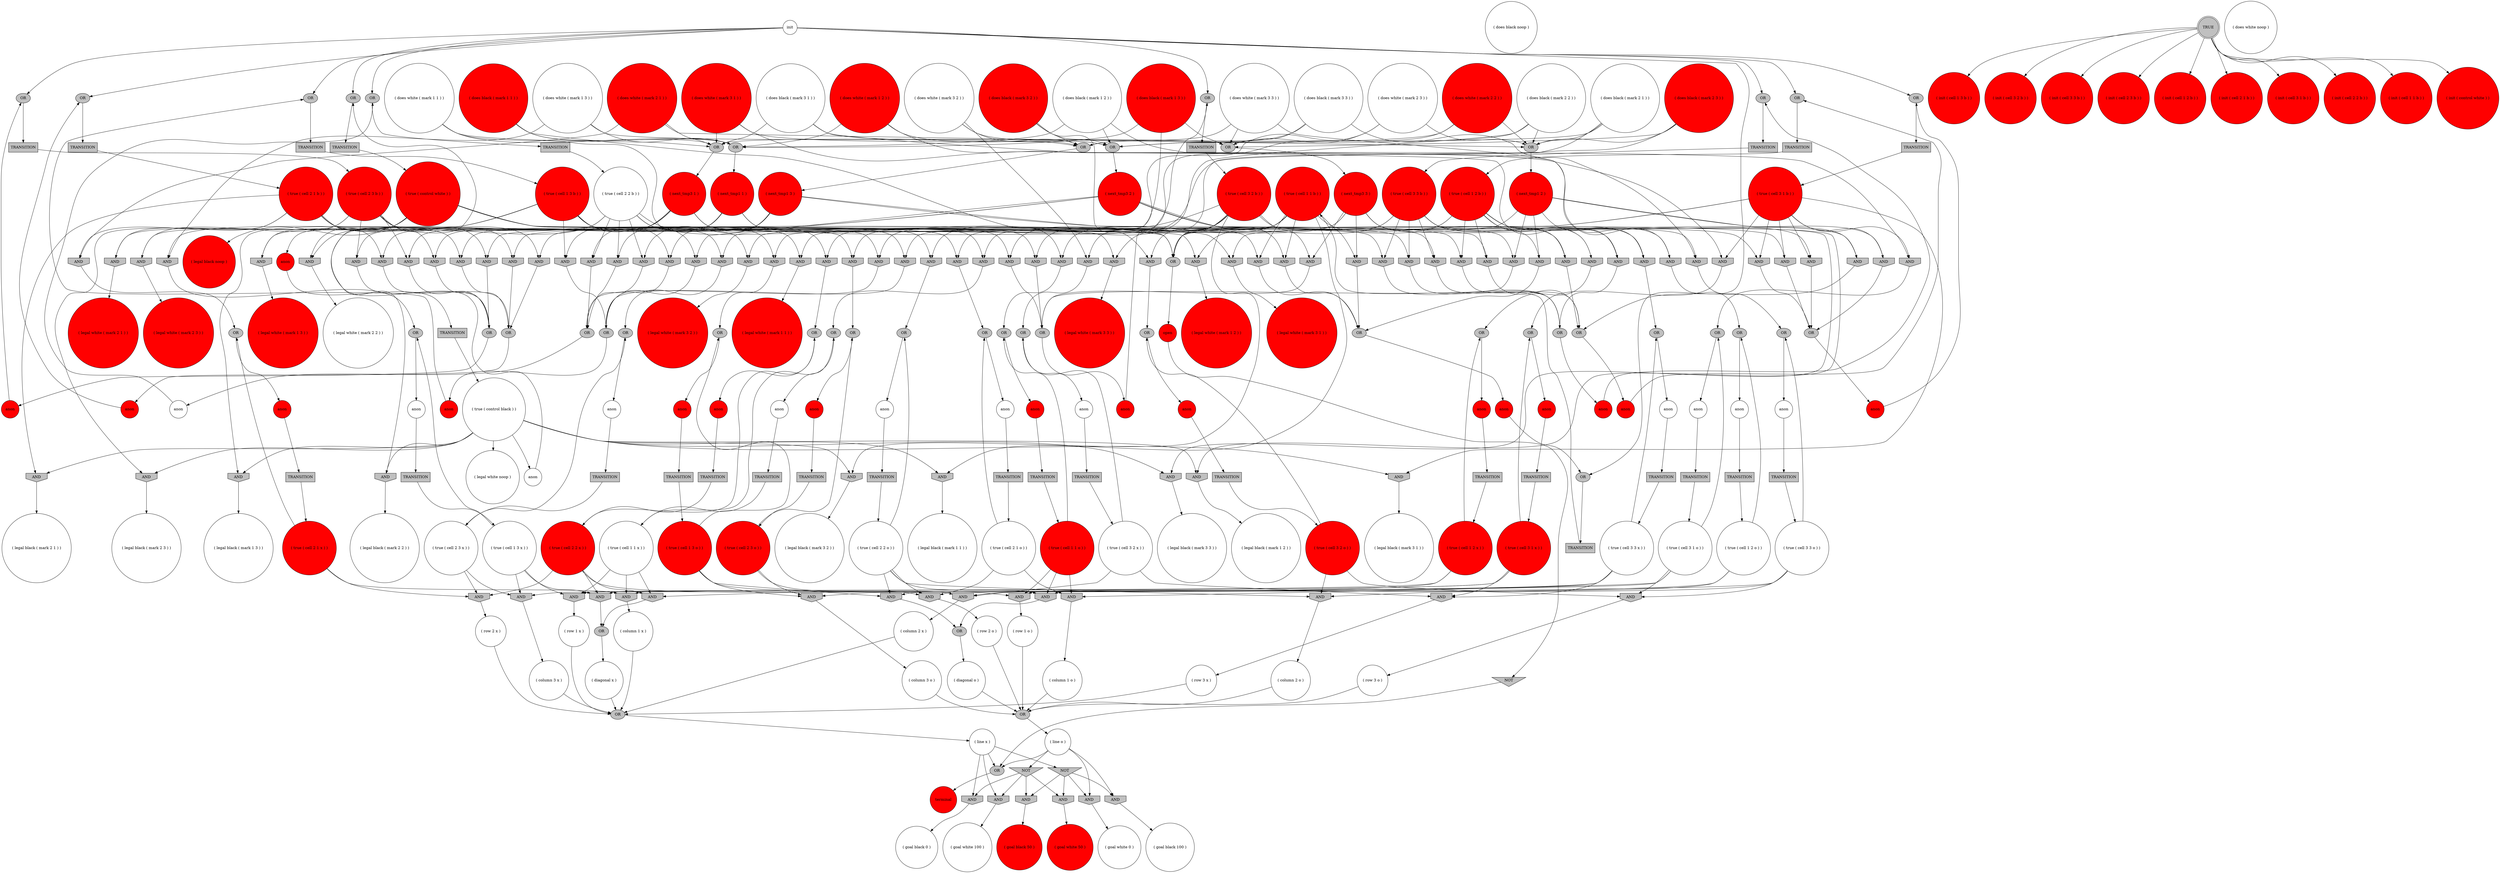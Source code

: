 digraph propNet
{
	"@3110bf99"[shape=ellipse, style= filled, fillcolor=grey, label="OR"]; "@3110bf99"->"@4292eef9"; 
	"@19ca3c6a"[shape=circle, style= filled, fillcolor=red, label="( does black ( mark 1 3 ) )"]; "@19ca3c6a"->"@6bd44467"; "@19ca3c6a"->"@38c57101"; "@19ca3c6a"->"@6db66c18"; 
	"@6189c841"[shape=box, style= filled, fillcolor=grey, label="TRANSITION"]; "@6189c841"->"@6d29cb02"; 
	"@5b16443e"[shape=box, style= filled, fillcolor=grey, label="TRANSITION"]; "@5b16443e"->"@61f283d1"; 
	"@505acb8b"[shape=ellipse, style= filled, fillcolor=grey, label="OR"]; "@505acb8b"->"@78e93be3"; 
	"@2fbb1447"[shape=box, style= filled, fillcolor=grey, label="TRANSITION"]; "@2fbb1447"->"@8801cab"; 
	"@41f6a5e9"[shape=circle, style= filled, fillcolor=red, label="anon"]; "@41f6a5e9"->"@2bffef5a"; 
	"@5a959fa9"[shape=circle, style= filled, fillcolor=white, label="( legal black ( mark 1 3 ) )"]; 
	"@13159de7"[shape=invhouse, style= filled, fillcolor=grey, label="AND"]; "@13159de7"->"@fe87641"; 
	"@64e6c17"[shape=box, style= filled, fillcolor=grey, label="TRANSITION"]; "@64e6c17"->"@45aba779"; 
	"@5a87c958"[shape=invhouse, style= filled, fillcolor=grey, label="AND"]; "@5a87c958"->"@d689844"; 
	"@4ae2f910"[shape=invhouse, style= filled, fillcolor=grey, label="AND"]; "@4ae2f910"->"@5af3a14"; 
	"@7cbda672"[shape=circle, style= filled, fillcolor=white, label="( does black noop )"]; 
	"@46e6e5f1"[shape=circle, style= filled, fillcolor=red, label="anon"]; "@46e6e5f1"->"@6b0d29c2"; 
	"@222f808"[shape=box, style= filled, fillcolor=grey, label="TRANSITION"]; "@222f808"->"@5e0ed38d"; 
	"@67588300"[shape=invhouse, style= filled, fillcolor=grey, label="AND"]; "@67588300"->"@18977673"; 
	"@5eef4879"[shape=ellipse, style= filled, fillcolor=grey, label="OR"]; "@5eef4879"->"@2f7f30a0"; 
	"@513fc475"[shape=circle, style= filled, fillcolor=red, label="( init ( cell 1 3 b ) )"]; 
	"@302b3e2e"[shape=invhouse, style= filled, fillcolor=grey, label="AND"]; "@302b3e2e"->"@5c924417"; 
	"@1bbbefea"[shape=box, style= filled, fillcolor=grey, label="TRANSITION"]; "@1bbbefea"->"@54b0bf64"; 
	"@78dee892"[shape=box, style= filled, fillcolor=grey, label="TRANSITION"]; "@78dee892"->"@1f62fe39"; 
	"@501eb4af"[shape=circle, style= filled, fillcolor=white, label="anon"]; "@501eb4af"->"@3b577220"; 
	"@19ac1e25"[shape=invhouse, style= filled, fillcolor=grey, label="AND"]; "@19ac1e25"->"@2ecaa79e"; 
	"@10bb3372"[shape=circle, style= filled, fillcolor=white, label="( column 1 o )"]; "@10bb3372"->"@15cfd851"; 
	"@48d755a0"[shape=invhouse, style= filled, fillcolor=grey, label="AND"]; "@48d755a0"->"@76e02677"; 
	"@46a32efb"[shape=invhouse, style= filled, fillcolor=grey, label="AND"]; "@46a32efb"->"@78bcf8b5"; 
	"@163bb430"[shape=circle, style= filled, fillcolor=red, label="anon"]; "@163bb430"->"@1d9ee9af"; 
	"@416ed704"[shape=circle, style= filled, fillcolor=white, label="( legal black ( mark 1 1 ) )"]; 
	"@1e837bf5"[shape=invhouse, style= filled, fillcolor=grey, label="AND"]; "@1e837bf5"->"@6721a061"; 
	"@55950722"[shape=invhouse, style= filled, fillcolor=grey, label="AND"]; "@55950722"->"@280685d4"; 
	"@a087c6e"[shape=circle, style= filled, fillcolor=white, label="( diagonal o )"]; "@a087c6e"->"@15cfd851"; 
	"@6195772e"[shape=circle, style= filled, fillcolor=white, label="( legal black ( mark 2 2 ) )"]; 
	"@183c3473"[shape=circle, style= filled, fillcolor=red, label="anon"]; "@183c3473"->"@4f83f9df"; 
	"@11f6c67d"[shape=circle, style= filled, fillcolor=white, label="( goal black 0 )"]; 
	"@5f33bcc2"[shape=circle, style= filled, fillcolor=white, label="( does black ( mark 2 1 ) )"]; "@5f33bcc2"->"@67588300"; "@5f33bcc2"->"@1c48b34d"; "@5f33bcc2"->"@84fc04d"; 
	"@18a062f6"[shape=circle, style= filled, fillcolor=white, label="( column 3 x )"]; "@18a062f6"->"@6417ad4"; 
	"@724df132"[shape=box, style= filled, fillcolor=grey, label="TRANSITION"]; "@724df132"->"@7e207abc"; 
	"@42d7ecc1"[shape=invhouse, style= filled, fillcolor=grey, label="AND"]; "@42d7ecc1"->"@a1d2332"; 
	"@4292eef9"[shape=circle, style= filled, fillcolor=red, label="anon"]; "@4292eef9"->"@5b16443e"; 
	"@55a5cd40"[shape=ellipse, style= filled, fillcolor=grey, label="OR"]; "@55a5cd40"->"@784650ad"; 
	"@8801cab"[shape=circle, style= filled, fillcolor=white, label="( true ( cell 3 3 o ) )"]; "@8801cab"->"@39d36faa"; "@8801cab"->"@3c873f94"; "@8801cab"->"@7e8027cd"; "@8801cab"->"@1b225d5d"; 
	"@4a86dd77"[shape=invhouse, style= filled, fillcolor=grey, label="AND"]; "@4a86dd77"->"@4e2d4656"; 
	"@19fa3f20"[shape=invhouse, style= filled, fillcolor=grey, label="AND"]; "@19fa3f20"->"@7afd3d0d"; 
	"@5c35d5da"[shape=circle, style= filled, fillcolor=red, label="( true ( cell 2 1 x ) )"]; "@5c35d5da"->"@505acb8b"; "@5c35d5da"->"@2c651db0"; "@5c35d5da"->"@4a86dd77"; 
	"@702fdd9e"[shape=invhouse, style= filled, fillcolor=grey, label="AND"]; "@702fdd9e"->"@546cd6f8"; 
	"@30762031"[shape=invhouse, style= filled, fillcolor=grey, label="AND"]; "@30762031"->"@fe87641"; 
	"@6cb433ce"[shape=circle, style= filled, fillcolor=red, label="( legal white ( mark 3 3 ) )"]; 
	"@277b1121"[shape=invtriangle, style= filled, fillcolor=grey, label="NOT"]; "@277b1121"->"@633fa514"; 
	"@36110a42"[shape=circle, style= filled, fillcolor=white, label="( legal white ( mark 2 2 ) )"]; 
	"@5d5775df"[shape=circle, style= filled, fillcolor=red, label="anon"]; "@5d5775df"->"@724df132"; 
	"@6742f991"[shape=invhouse, style= filled, fillcolor=grey, label="AND"]; "@6742f991"->"@502e12e5"; 
	"@d689844"[shape=ellipse, style= filled, fillcolor=grey, label="OR"]; "@d689844"->"@4de49f3c"; 
	"@1b0c366b"[shape=circle, style= filled, fillcolor=white, label="( does white ( mark 3 3 ) )"]; "@1b0c366b"->"@27e0b4d8"; "@1b0c366b"->"@6bd44467"; "@1b0c366b"->"@7b79f9d"; 
	"@1cfe4382"[shape=circle, style= filled, fillcolor=red, label="( init ( cell 3 2 b ) )"]; 
	"@7fe184a1"[shape=circle, style= filled, fillcolor=white, label="anon"]; "@7fe184a1"->"@18142dc4"; 
	"@45553d72"[shape=invhouse, style= filled, fillcolor=grey, label="AND"]; "@45553d72"->"@231d8cb8"; 
	"@1080b7fd"[shape=circle, style= filled, fillcolor=white, label="init"]; "@1080b7fd"->"@4b37537"; "@1080b7fd"->"@6b0d29c2"; "@1080b7fd"->"@72af4b81"; "@1080b7fd"->"@591b1427"; "@1080b7fd"->"@59615389"; "@1080b7fd"->"@52863cf9"; "@1080b7fd"->"@d3eb77e"; "@1080b7fd"->"@2d30b676"; "@1080b7fd"->"@c83a25"; "@1080b7fd"->"@21d4704a"; 
	"@50ec4d43"[shape=invtriangle, style= filled, fillcolor=grey, label="NOT"]; "@50ec4d43"->"@442a188b"; "@50ec4d43"->"@7440dada"; "@50ec4d43"->"@49c49336"; "@50ec4d43"->"@7259f1b0"; 
	"@65e1e6bc"[shape=circle, style= filled, fillcolor=white, label="( legal black ( mark 2 3 ) )"]; 
	"@f3d6fa4"[shape=invhouse, style= filled, fillcolor=grey, label="AND"]; "@f3d6fa4"->"@5c924417"; 
	"@6926efcb"[shape=circle, style= filled, fillcolor=white, label="( does white ( mark 1 1 ) )"]; "@6926efcb"->"@6db66c18"; "@6926efcb"->"@84fc04d"; "@6926efcb"->"@19fa3f20"; 
	"@47ee14d4"[shape=invhouse, style= filled, fillcolor=grey, label="AND"]; "@47ee14d4"->"@6721a061"; 
	"@521b95a"[shape=invhouse, style= filled, fillcolor=grey, label="AND"]; "@521b95a"->"@7c91b50f"; 
	"@422fe512"[shape=invhouse, style= filled, fillcolor=grey, label="AND"]; "@422fe512"->"@7ca63acc"; 
	"@2f7f30a0"[shape=circle, style= filled, fillcolor=red, label="anon"]; "@2f7f30a0"->"@78dee892"; 
	"@5af3a14"[shape=circle, style= filled, fillcolor=white, label="( legal black ( mark 3 3 ) )"]; 
	"@23f5736c"[shape=invhouse, style= filled, fillcolor=grey, label="AND"]; "@23f5736c"->"@110fbbf2"; 
	"@66a01572"[shape=invhouse, style= filled, fillcolor=grey, label="AND"]; "@66a01572"->"@6721a061"; 
	"@ceaf7f0"[shape=ellipse, style= filled, fillcolor=grey, label="OR"]; "@ceaf7f0"->"@163bb430"; 
	"@4ebca121"[shape=ellipse, style= filled, fillcolor=grey, label="OR"]; "@4ebca121"->"@41f6a5e9"; 
	"@502e12e5"[shape=ellipse, style= filled, fillcolor=grey, label="OR"]; "@502e12e5"->"@daa183"; 
	"@61f283d1"[shape=circle, style= filled, fillcolor=red, label="( true ( cell 3 2 o ) )"]; "@61f283d1"->"@3110bf99"; "@61f283d1"->"@639f8c4a"; "@61f283d1"->"@1b225d5d"; 
	"@34e6f781"[shape=circle, style= filled, fillcolor=white, label="( line x )"]; "@34e6f781"->"@1f9907ee"; "@34e6f781"->"@633fa514"; "@34e6f781"->"@50ec4d43"; "@34e6f781"->"@6915fc29"; 
	"@7fb85da4"[shape=invhouse, style= filled, fillcolor=grey, label="AND"]; "@7fb85da4"->"@2ecaa79e"; 
	"@33f85208"[shape=circle, style= filled, fillcolor=red, label="( true ( cell 3 3 b ) )"]; "@33f85208"->"@48e10ee0"; "@33f85208"->"@5bef45fa"; "@33f85208"->"@27e0b4d8"; "@33f85208"->"@c923822"; "@33f85208"->"@6d6dac7b"; "@33f85208"->"@13a7c48c"; "@33f85208"->"@30762031"; "@33f85208"->"@13159de7"; "@33f85208"->"@4ae2f910"; 
	"@3c873f94"[shape=ellipse, style= filled, fillcolor=grey, label="OR"]; "@3c873f94"->"@535f2c97"; 
	"@780e4aa6"[shape=circle, style= filled, fillcolor=red, label="anon"]; "@780e4aa6"->"@591b1427"; 
	"@4d36bf62"[shape=circle, style= filled, fillcolor=white, label="( does black ( mark 1 2 ) )"]; "@4d36bf62"->"@469cbc0d"; "@4d36bf62"->"@45553d72"; "@4d36bf62"->"@6db66c18"; 
	"@6d29cb02"[shape=circle, style= filled, fillcolor=white, label="( true ( cell 1 1 x ) )"]; "@6d29cb02"->"@4a86dd77"; "@6d29cb02"->"@7afd3d0d"; "@6d29cb02"->"@461f909d"; "@6d29cb02"->"@6c847916"; 
	"@40471d1f"[shape=circle, style= filled, fillcolor=white, label="( does black ( mark 3 3 ) )"]; "@40471d1f"->"@5bef45fa"; "@40471d1f"->"@6bd44467"; "@40471d1f"->"@7b79f9d"; 
	"@3cd6fd7f"[shape=circle, style= filled, fillcolor=red, label="( next_tmp3 3 )"]; "@3cd6fd7f"->"@1f10be5d"; "@3cd6fd7f"->"@7c5bc9e5"; "@3cd6fd7f"->"@6fc2a644"; "@3cd6fd7f"->"@595fb8e"; "@3cd6fd7f"->"@634fbcac"; "@3cd6fd7f"->"@79708fc8"; 
	"@672825c9"[shape=circle, style= filled, fillcolor=white, label="( does white ( mark 1 3 ) )"]; "@672825c9"->"@5b09f852"; "@672825c9"->"@6bd44467"; "@672825c9"->"@6db66c18"; 
	"@52863cf9"[shape=ellipse, style= filled, fillcolor=grey, label="OR"]; "@52863cf9"->"@433b8611"; 
	"@6901960a"[shape=circle, style= filled, fillcolor=white, label="anon"]; "@6901960a"->"@41282ad4"; 
	"@68f392bc"[shape=circle, style= filled, fillcolor=red, label="( next_tmp1 2 )"]; "@68f392bc"->"@f3d6fa4"; "@68f392bc"->"@12fb2dad"; "@68f392bc"->"@6d6dac7b"; "@68f392bc"->"@23f5736c"; "@68f392bc"->"@1e837bf5"; "@68f392bc"->"@5a87c958"; 
	"@18142dc4"[shape=box, style= filled, fillcolor=grey, label="TRANSITION"]; "@18142dc4"->"@4097e5d4"; 
	"@3077c82"[shape=invhouse, style= filled, fillcolor=grey, label="AND"]; "@3077c82"->"@467f906b"; 
	"@520b18a8"[shape=circle, style= filled, fillcolor=white, label="( true ( cell 3 1 o ) )"]; "@520b18a8"->"@17b45674"; "@520b18a8"->"@6ce21f5d"; "@520b18a8"->"@1b225d5d"; "@520b18a8"->"@724715dd"; 
	"@28500060"[shape=circle, style= filled, fillcolor=red, label="( next_tmp1 3 )"]; "@28500060"->"@461677cd"; "@28500060"->"@47ee14d4"; "@28500060"->"@bd5c429"; "@28500060"->"@2ea089d4"; "@28500060"->"@2ab08afc"; "@28500060"->"@3a77ef2e"; 
	"@7c91b50f"[shape=ellipse, style= filled, fillcolor=grey, label="OR"]; "@7c91b50f"->"@42062bad"; 
	"@18977673"[shape=ellipse, style= filled, fillcolor=grey, label="OR"]; "@18977673"->"@7fe184a1"; 
	"@79708fc8"[shape=invhouse, style= filled, fillcolor=grey, label="AND"]; "@79708fc8"->"@110fbbf2"; 
	"@6e9c92a3"[shape=invhouse, style= filled, fillcolor=grey, label="AND"]; "@6e9c92a3"->"@1146eae3"; 
	"@15cfd851"[shape=ellipse, style= filled, fillcolor=grey, label="OR"]; "@15cfd851"->"@82b907"; 
	"@233059cc"[shape=box, style= filled, fillcolor=grey, label="TRANSITION"]; "@233059cc"->"@4238365d"; 
	"@37872284"[shape=circle, style= filled, fillcolor=red, label="( legal white ( mark 1 1 ) )"]; 
	"@5bef45fa"[shape=invhouse, style= filled, fillcolor=grey, label="AND"]; "@5bef45fa"->"@3c873f94"; 
	"@bd5c429"[shape=invhouse, style= filled, fillcolor=grey, label="AND"]; "@bd5c429"->"@5c924417"; 
	"@65b2b2f0"[shape=invhouse, style= filled, fillcolor=grey, label="AND"]; "@65b2b2f0"->"@30868754"; 
	"@2f97b981"[shape=circle, style= filled, fillcolor=red, label="open"]; "@2f97b981"->"@277b1121"; 
	"@40868ba"[shape=circle, style= filled, fillcolor=red, label="( init ( cell 3 3 b ) )"]; 
	"@19e6018b"[shape=invhouse, style= filled, fillcolor=grey, label="AND"]; "@19e6018b"->"@3110bf99"; 
	"@1ad91a94"[shape=circle, style= filled, fillcolor=red, label="( true ( cell 3 1 b ) )"]; "@1ad91a94"->"@6e9c92a3"; "@1ad91a94"->"@42d7ecc1"; "@1ad91a94"->"@48e10ee0"; "@1ad91a94"->"@14b3fd5d"; "@1ad91a94"->"@12fb2dad"; "@1ad91a94"->"@7b1ae274"; "@1ad91a94"->"@4aef5dca"; "@1ad91a94"->"@634fbcac"; "@1ad91a94"->"@2a1a3ee9"; 
	"@78e93be3"[shape=circle, style= filled, fillcolor=red, label="anon"]; "@78e93be3"->"@45c9d650"; 
	"@e8f3c43"[shape=invhouse, style= filled, fillcolor=grey, label="AND"]; "@e8f3c43"->"@185af219"; 
	"@416ba050"[shape=invhouse, style= filled, fillcolor=grey, label="AND"]; "@416ba050"->"@505acb8b"; 
	"@563ee26"[shape=circle, style= filled, fillcolor=red, label="( does black ( mark 3 2 ) )"]; "@563ee26"->"@469cbc0d"; "@563ee26"->"@19e6018b"; "@563ee26"->"@7b79f9d"; 
	"@24aebe95"[shape=circle, style= filled, fillcolor=red, label="( does white ( mark 3 1 ) )"]; "@24aebe95"->"@7b1ae274"; "@24aebe95"->"@84fc04d"; "@24aebe95"->"@7b79f9d"; 
	"@7fb3815e"[shape=circle, style= filled, fillcolor=white, label="( true ( cell 1 2 o ) )"]; "@7fb3815e"->"@639f8c4a"; "@7fb3815e"->"@231d8cb8"; "@7fb3815e"->"@6c03f4f7"; 
	"@12da712a"[shape=box, style= filled, fillcolor=grey, label="TRANSITION"]; "@12da712a"->"@fb5449d"; 
	"@4238365d"[shape=circle, style= filled, fillcolor=red, label="( true ( cell 1 2 b ) )"]; "@4238365d"->"@f3d6fa4"; "@4238365d"->"@48e10ee0"; "@4238365d"->"@595fb8e"; "@4238365d"->"@6195c653"; "@4238365d"->"@bd5c429"; "@4238365d"->"@302b3e2e"; "@4238365d"->"@45553d72"; "@4238365d"->"@52cc6a6e"; "@4238365d"->"@7a6229e9"; 
	"@65931596"[shape=circle, style= filled, fillcolor=white, label="( does white ( mark 2 3 ) )"]; "@65931596"->"@e8f3c43"; "@65931596"->"@6bd44467"; "@65931596"->"@1c48b34d"; 
	"@66abad8f"[shape=circle, style= filled, fillcolor=red, label="anon"]; "@66abad8f"->"@d3eb77e"; 
	"@38c57101"[shape=invhouse, style= filled, fillcolor=grey, label="AND"]; "@38c57101"->"@ceaf7f0"; 
	"@d3eb77e"[shape=ellipse, style= filled, fillcolor=grey, label="OR"]; "@d3eb77e"->"@54c8ab35"; 
	"@461541fb"[shape=box, style= filled, fillcolor=grey, label="TRANSITION"]; "@461541fb"->"@288a037e"; 
	"@1ffc159e"[shape=circle, style= filled, fillcolor=red, label="anon"]; "@1ffc159e"->"@4b37537"; 
	"@6e6a937"[shape=circle, style= filled, fillcolor=white, label="( row 1 x )"]; "@6e6a937"->"@6417ad4"; 
	"@1f10be5d"[shape=invhouse, style= filled, fillcolor=grey, label="AND"]; "@1f10be5d"->"@1dbf4413"; 
	"@317fd5ad"[shape=circle, style= filled, fillcolor=red, label="( init ( cell 2 3 b ) )"]; 
	"@288a037e"[shape=circle, style= filled, fillcolor=white, label="( true ( cell 2 3 x ) )"]; "@288a037e"->"@2c651db0"; "@288a037e"->"@77a3e2f7"; "@288a037e"->"@185af219"; 
	"@4cf1d2a4"[shape=ellipse, style= filled, fillcolor=grey, label="OR"]; "@4cf1d2a4"->"@183c3473"; 
	"@6de29ecd"[shape=circle, style= filled, fillcolor=white, label="( goal white 0 )"]; 
	"@17b45674"[shape=invhouse, style= filled, fillcolor=grey, label="AND"]; "@17b45674"->"@10bb3372"; 
	"@64c6e553"[shape=circle, style= filled, fillcolor=red, label="( does white ( mark 2 1 ) )"]; "@64c6e553"->"@416ba050"; "@64c6e553"->"@1c48b34d"; "@64c6e553"->"@84fc04d"; 
	"@7b35f90"[shape=circle, style= filled, fillcolor=white, label="anon"]; "@7b35f90"->"@6189c841"; 
	"@63664f8b"[shape=invhouse, style= filled, fillcolor=grey, label="AND"]; "@63664f8b"->"@37872284"; 
	"@4d62a96e"[shape=circle, style= filled, fillcolor=white, label="( column 2 x )"]; "@4d62a96e"->"@6417ad4"; 
	"@5bfe1db2"[shape=circle, style= filled, fillcolor=red, label="( next_tmp3 2 )"]; "@5bfe1db2"->"@3f08e8b"; "@5bfe1db2"->"@7fb85da4"; "@5bfe1db2"->"@14b3fd5d"; "@5bfe1db2"->"@1b754fb1"; "@5bfe1db2"->"@13a7c48c"; "@5bfe1db2"->"@66a01572"; 
	"@2bda037e"[shape=circle, style= filled, fillcolor=red, label="( next_tmp3 1 )"]; "@2bda037e"->"@19ac1e25"; "@2bda037e"->"@343b79ee"; "@2bda037e"->"@302b3e2e"; "@2bda037e"->"@e7858ab"; "@2bda037e"->"@13159de7"; "@2bda037e"->"@61d547f5"; 
	"@7acc53cc"[shape=circle, style= filled, fillcolor=white, label="anon"]; "@7acc53cc"->"@461541fb"; 
	"@41b5e3ad"[shape=invhouse, style= filled, fillcolor=grey, label="AND"]; "@41b5e3ad"->"@2ecaa79e"; 
	"@6a05b14f"[shape=box, style= filled, fillcolor=grey, label="TRANSITION"]; "@6a05b14f"->"@57afb22a"; 
	"@6721a061"[shape=ellipse, style= filled, fillcolor=grey, label="OR"]; "@6721a061"->"@50a8752c"; 
	"@1d9ee9af"[shape=box, style= filled, fillcolor=grey, label="TRANSITION"]; "@1d9ee9af"->"@71794a83"; 
	"@1dbf4413"[shape=ellipse, style= filled, fillcolor=grey, label="OR"]; "@1dbf4413"->"@780e4aa6"; 
	"@37a83998"[shape=circle, style= filled, fillcolor=red, label="( true ( cell 2 1 b ) )"]; "@37a83998"->"@1f10be5d"; "@37a83998"->"@3077c82"; "@37a83998"->"@48e10ee0"; "@37a83998"->"@67588300"; "@37a83998"->"@1b754fb1"; "@37a83998"->"@416ba050"; "@37a83998"->"@2ea089d4"; "@37a83998"->"@702fdd9e"; "@37a83998"->"@10e156cd"; 
	"@57afb22a"[shape=circle, style= filled, fillcolor=red, label="( true ( control white ) )"]; "@57afb22a"->"@42d7ecc1"; "@57afb22a"->"@5d5775df"; "@57afb22a"->"@1055e4f3"; "@57afb22a"->"@6eb036af"; "@57afb22a"->"@422fe512"; "@57afb22a"->"@c923822"; "@57afb22a"->"@702fdd9e"; "@57afb22a"->"@46a32efb"; "@57afb22a"->"@3cc18efc"; "@57afb22a"->"@63664f8b"; "@57afb22a"->"@7a6229e9"; 
	"@cf08fae"[shape=circle, style= filled, fillcolor=red, label="( does white ( mark 1 2 ) )"]; "@cf08fae"->"@469cbc0d"; "@cf08fae"->"@52cc6a6e"; "@cf08fae"->"@6db66c18"; 
	"@633fa514"[shape=ellipse, style= filled, fillcolor=grey, label="OR"]; "@633fa514"->"@676ef6f3"; 
	"@5fa8881b"[shape=circle, style= filled, fillcolor=red, label="( init ( cell 1 2 b ) )"]; 
	"@6b6b1935"[shape=invhouse, style= filled, fillcolor=grey, label="AND"]; "@6b6b1935"->"@61025594"; 
	"@7ef1accd"[shape=invhouse, style= filled, fillcolor=grey, label="AND"]; "@7ef1accd"->"@4ebca121"; 
	"@29a8da42"[shape=circle, style= filled, fillcolor=red, label="( true ( cell 1 2 x ) )"]; "@29a8da42"->"@4cf1d2a4"; "@29a8da42"->"@5b8b9802"; "@29a8da42"->"@461f909d"; 
	"@72af4b81"[shape=ellipse, style= filled, fillcolor=grey, label="OR"]; "@72af4b81"->"@233059cc"; 
	"@1e5e7e66"[shape=circle, style= filled, fillcolor=white, label="( true ( cell 3 3 x ) )"]; "@1e5e7e66"->"@475170bc"; "@1e5e7e66"->"@48d755a0"; "@1e5e7e66"->"@77a3e2f7"; "@1e5e7e66"->"@6c847916"; 
	"@10e156cd"[shape=invhouse, style= filled, fillcolor=grey, label="AND"]; "@10e156cd"->"@1dbf4413"; 
	"@4373e9ea"[shape=circle, style= filled, fillcolor=white, label="( true ( cell 2 2 b ) )"]; "@4373e9ea"->"@48e10ee0"; "@4373e9ea"->"@6fc2a644"; "@4373e9ea"->"@461677cd"; "@4373e9ea"->"@7ef1accd"; "@4373e9ea"->"@3cc18efc"; "@4373e9ea"->"@2b842bd6"; "@4373e9ea"->"@26170092"; "@4373e9ea"->"@61d547f5"; "@4373e9ea"->"@55950722"; 
	"@343b79ee"[shape=invhouse, style= filled, fillcolor=grey, label="AND"]; "@343b79ee"->"@110fbbf2"; 
	"@715a728a"[shape=invtriangle, style= filled, fillcolor=grey, label="NOT"]; "@715a728a"->"@1f9907ee"; "@715a728a"->"@49c49336"; "@715a728a"->"@7259f1b0"; "@715a728a"->"@6915fc29"; 
	"@3413e5b7"[shape=box, style= filled, fillcolor=grey, label="TRANSITION"]; "@3413e5b7"->"@68481f8e"; 
	"@18ec9ac8"[shape=circle, style= filled, fillcolor=white, label="anon"]; "@18ec9ac8"->"@14e7dc19"; 
	"@84fc04d"[shape=ellipse, style= filled, fillcolor=grey, label="OR"]; "@84fc04d"->"@2bda037e"; 
	"@676ef6f3"[shape=circle, style= filled, fillcolor=red, label="terminal"]; 
	"@63a4c512"[shape=ellipse, style= filled, fillcolor=grey, label="OR"]; "@63a4c512"->"@568653d9"; 
	"@1d0dbe25"[shape=circle, style= filled, fillcolor=red, label="( goal black 50 )"]; 
	"@12fb2dad"[shape=invhouse, style= filled, fillcolor=grey, label="AND"]; "@12fb2dad"->"@1146eae3"; 
	"@591b1427"[shape=ellipse, style= filled, fillcolor=grey, label="OR"]; "@591b1427"->"@647c2ed9"; 
	"@2c651db0"[shape=invhouse, style= filled, fillcolor=grey, label="AND"]; "@2c651db0"->"@613c9936"; 
	"@4aef5dca"[shape=invhouse, style= filled, fillcolor=grey, label="AND"]; "@4aef5dca"->"@724715dd"; 
	"@8463d02"[shape=invhouse, style= filled, fillcolor=grey, label="AND"]; "@8463d02"->"@416ed704"; 
	"@7afd3d0d"[shape=ellipse, style= filled, fillcolor=grey, label="OR"]; "@7afd3d0d"->"@7b35f90"; 
	"@42062bad"[shape=circle, style= filled, fillcolor=red, label="anon"]; "@42062bad"->"@3413e5b7"; 
	"@546cd6f8"[shape=circle, style= filled, fillcolor=red, label="( legal white ( mark 2 1 ) )"]; 
	"@2a1a3ee9"[shape=invhouse, style= filled, fillcolor=grey, label="AND"]; "@2a1a3ee9"->"@4037e7eb"; 
	"@a00fab5"[shape=circle, style= filled, fillcolor=red, label="( true ( cell 2 3 b ) )"]; "@a00fab5"->"@48e10ee0"; "@a00fab5"->"@19ac1e25"; "@a00fab5"->"@5c37d85e"; "@a00fab5"->"@7fb85da4"; "@a00fab5"->"@521b95a"; "@a00fab5"->"@e8f3c43"; "@a00fab5"->"@422fe512"; "@a00fab5"->"@3a77ef2e"; "@a00fab5"->"@41b5e3ad"; 
	"@44138d67"[shape=circle, style= filled, fillcolor=red, label="( init ( cell 2 1 b ) )"]; 
	"@71794a83"[shape=circle, style= filled, fillcolor=red, label="( true ( cell 1 3 o ) )"]; "@71794a83"->"@39d36faa"; "@71794a83"->"@6ce21f5d"; "@71794a83"->"@ceaf7f0"; "@71794a83"->"@6c03f4f7"; 
	"@469cbc0d"[shape=ellipse, style= filled, fillcolor=grey, label="OR"]; "@469cbc0d"->"@5bfe1db2"; 
	"@224a2971"[shape=circle, style= filled, fillcolor=white, label="( column 3 o )"]; "@224a2971"->"@15cfd851"; 
	"@54c8ab35"[shape=box, style= filled, fillcolor=grey, label="TRANSITION"]; "@54c8ab35"->"@33f85208"; 
	"@5b8b9802"[shape=invhouse, style= filled, fillcolor=grey, label="AND"]; "@5b8b9802"->"@4d62a96e"; 
	"@2d30b676"[shape=ellipse, style= filled, fillcolor=grey, label="OR"]; "@2d30b676"->"@1bbbefea"; 
	"@61025594"[shape=ellipse, style= filled, fillcolor=grey, label="OR"]; "@61025594"->"@6040994d"; 
	"@2b842bd6"[shape=invhouse, style= filled, fillcolor=grey, label="AND"]; "@2b842bd6"->"@63a4c512"; 
	"@6372d3ed"[shape=circle, style= filled, fillcolor=red, label="( next_tmp1 1 )"]; "@6372d3ed"->"@6e9c92a3"; "@6372d3ed"->"@1fb1697"; "@6372d3ed"->"@10e156cd"; "@6372d3ed"->"@30762031"; "@6372d3ed"->"@41b5e3ad"; "@6372d3ed"->"@55950722"; 
	"@5f532e"[shape=box, style= filled, fillcolor=grey, label="TRANSITION"]; "@5f532e"->"@a00fab5"; 
	"@17359c0b"[shape=invhouse, style= filled, fillcolor=grey, label="AND"]; "@17359c0b"->"@5a959fa9"; 
	"@7b79f9d"[shape=ellipse, style= filled, fillcolor=grey, label="OR"]; "@7b79f9d"->"@28500060"; 
	"@3b577220"[shape=box, style= filled, fillcolor=grey, label="TRANSITION"]; "@3b577220"->"@c91386c"; 
	"@4e2d4656"[shape=circle, style= filled, fillcolor=white, label="( column 1 x )"]; "@4e2d4656"->"@6417ad4"; 
	"@2ab08afc"[shape=invhouse, style= filled, fillcolor=grey, label="AND"]; "@2ab08afc"->"@d689844"; 
	"@467f906b"[shape=circle, style= filled, fillcolor=white, label="( legal black ( mark 2 1 ) )"]; 
	"@38665a9a"[shape=circle, style= filled, fillcolor=red, label="( does black ( mark 2 3 ) )"]; "@38665a9a"->"@521b95a"; "@38665a9a"->"@6bd44467"; "@38665a9a"->"@1c48b34d"; 
	"@5b09f852"[shape=invhouse, style= filled, fillcolor=grey, label="AND"]; "@5b09f852"->"@55a5cd40"; 
	"@48e10ee0"[shape=ellipse, style= filled, fillcolor=grey, label="OR"]; "@48e10ee0"->"@2f97b981"; 
	"@7c5bc9e5"[shape=invhouse, style= filled, fillcolor=grey, label="AND"]; "@7c5bc9e5"->"@6721a061"; 
	"@442a188b"[shape=invhouse, style= filled, fillcolor=grey, label="AND"]; "@442a188b"->"@3dc4baf4"; 
	"@5c37d85e"[shape=invhouse, style= filled, fillcolor=grey, label="AND"]; "@5c37d85e"->"@65e1e6bc"; 
	"@34bba4df"[shape=circle, style= filled, fillcolor=white, label="anon"]; "@34bba4df"->"@59615389"; 
	"@357c5b44"[shape=circle, style= filled, fillcolor=white, label="( column 2 o )"]; "@357c5b44"->"@15cfd851"; 
	"@3c02b115"[shape=circle, style= filled, fillcolor=white, label="( legal black ( mark 1 2 ) )"]; 
	"@1b754fb1"[shape=invhouse, style= filled, fillcolor=grey, label="AND"]; "@1b754fb1"->"@1dbf4413"; 
	"@14b3fd5d"[shape=invhouse, style= filled, fillcolor=grey, label="AND"]; "@14b3fd5d"->"@1146eae3"; 
	"@6195c653"[shape=invhouse, style= filled, fillcolor=grey, label="AND"]; "@6195c653"->"@3c02b115"; 
	"@7e8027cd"[shape=invhouse, style= filled, fillcolor=grey, label="AND"]; "@7e8027cd"->"@11a19fe5"; 
	"@c923822"[shape=invhouse, style= filled, fillcolor=grey, label="AND"]; "@c923822"->"@6cb433ce"; 
	"@7440dada"[shape=invhouse, style= filled, fillcolor=grey, label="AND"]; "@7440dada"->"@6de29ecd"; 
	"@613c9936"[shape=circle, style= filled, fillcolor=white, label="( row 2 x )"]; "@613c9936"->"@6417ad4"; 
	"@52cc6a6e"[shape=invhouse, style= filled, fillcolor=grey, label="AND"]; "@52cc6a6e"->"@4cf1d2a4"; 
	"@44b0c913"[shape=circle, style= filled, fillcolor=white, label="( row 3 o )"]; "@44b0c913"->"@15cfd851"; 
	"@3de9d6d3"[shape=circle, style= filled, fillcolor=white, label="( legal white noop )"]; 
	"@14e7dc19"[shape=box, style= filled, fillcolor=grey, label="TRANSITION"]; "@14e7dc19"->"@520b18a8"; 
	"@21d4704a"[shape=ellipse, style= filled, fillcolor=grey, label="OR"]; "@21d4704a"->"@69a5d3d"; 
	"@280685d4"[shape=ellipse, style= filled, fillcolor=grey, label="OR"]; "@280685d4"->"@443c35d3"; 
	"@4f83f9df"[shape=box, style= filled, fillcolor=grey, label="TRANSITION"]; "@4f83f9df"->"@29a8da42"; 
	"@568653d9"[shape=circle, style= filled, fillcolor=white, label="anon"]; "@568653d9"->"@64e6c17"; 
	"@6eb036af"[shape=invhouse, style= filled, fillcolor=grey, label="AND"]; "@6eb036af"->"@6063762d"; 
	"@6d6dac7b"[shape=invhouse, style= filled, fillcolor=grey, label="AND"]; "@6d6dac7b"->"@fe87641"; 
	"@e7858ab"[shape=invhouse, style= filled, fillcolor=grey, label="AND"]; "@e7858ab"->"@d689844"; 
	"@49c49336"[shape=invhouse, style= filled, fillcolor=grey, label="AND"]; "@49c49336"->"@48a7406c"; 
	"@6c03f4f7"[shape=invhouse, style= filled, fillcolor=grey, label="AND"]; "@6c03f4f7"->"@265e24be"; 
	"@c91386c"[shape=circle, style= filled, fillcolor=white, label="( true ( cell 3 2 x ) )"]; "@c91386c"->"@48d755a0"; "@c91386c"->"@5b8b9802"; "@c91386c"->"@30868754"; 
	"@1ae3825e"[shape=circle, style= filled, fillcolor=red, label="( true ( cell 1 3 b ) )"]; "@1ae3825e"->"@5b09f852"; "@1ae3825e"->"@48e10ee0"; "@1ae3825e"->"@3f08e8b"; "@1ae3825e"->"@46a32efb"; "@1ae3825e"->"@e7858ab"; "@1ae3825e"->"@38c57101"; "@1ae3825e"->"@2ab08afc"; "@1ae3825e"->"@5a87c958"; "@1ae3825e"->"@17359c0b"; 
	"@7277073c"[shape=box, style= filled, fillcolor=grey, label="TRANSITION"]; "@7277073c"->"@1e5e7e66"; 
	"@82b907"[shape=circle, style= filled, fillcolor=white, label="( line o )"]; "@82b907"->"@633fa514"; "@82b907"->"@442a188b"; "@82b907"->"@7440dada"; "@82b907"->"@715a728a"; 
	"@78bcf8b5"[shape=circle, style= filled, fillcolor=red, label="( legal white ( mark 1 3 ) )"]; 
	"@317b06ff"[shape=circle, style= filled, fillcolor=red, label="( init ( cell 3 1 b ) )"]; 
	"@4037e7eb"[shape=circle, style= filled, fillcolor=white, label="( legal black ( mark 3 1 ) )"]; 
	"@469f6ecc"[shape=circle, style= filled, fillcolor=white, label="( does black ( mark 3 1 ) )"]; "@469f6ecc"->"@4aef5dca"; "@469f6ecc"->"@84fc04d"; "@469f6ecc"->"@7b79f9d"; 
	"@a1d2332"[shape=circle, style= filled, fillcolor=red, label="( legal white ( mark 3 1 ) )"]; 
	"@1055e4f3"[shape=circle, style= filled, fillcolor=red, label="( legal black noop )"]; 
	"@5c924417"[shape=ellipse, style= filled, fillcolor=grey, label="OR"]; "@5c924417"->"@6b4717c"; 
	"@45c9d650"[shape=box, style= filled, fillcolor=grey, label="TRANSITION"]; "@45c9d650"->"@5c35d5da"; 
	"@6b0d29c2"[shape=ellipse, style= filled, fillcolor=grey, label="OR"]; "@6b0d29c2"->"@1cba556e"; 
	"@6ce21f5d"[shape=invhouse, style= filled, fillcolor=grey, label="AND"]; "@6ce21f5d"->"@11a19fe5"; 
	"@68481f8e"[shape=circle, style= filled, fillcolor=red, label="( true ( cell 2 3 o ) )"]; "@68481f8e"->"@39d36faa"; "@68481f8e"->"@7c91b50f"; "@68481f8e"->"@8619c73"; 
	"@68242e51"[shape=circle, style= filled, fillcolor=white, label="( goal white 100 )"]; 
	"@1f62fe39"[shape=circle, style= filled, fillcolor=red, label="( true ( cell 3 1 x ) )"]; "@1f62fe39"->"@6742f991"; "@1f62fe39"->"@5eef4879"; "@1f62fe39"->"@48d755a0"; "@1f62fe39"->"@4a86dd77"; 
	"@6417ad4"[shape=ellipse, style= filled, fillcolor=grey, label="OR"]; "@6417ad4"->"@34e6f781"; 
	"@76e02677"[shape=circle, style= filled, fillcolor=white, label="( row 3 x )"]; "@76e02677"->"@6417ad4"; 
	"@8619c73"[shape=invhouse, style= filled, fillcolor=grey, label="AND"]; "@8619c73"->"@58d82653"; 
	"@77a3e2f7"[shape=invhouse, style= filled, fillcolor=grey, label="AND"]; "@77a3e2f7"->"@18a062f6"; 
	"@647c2ed9"[shape=box, style= filled, fillcolor=grey, label="TRANSITION"]; "@647c2ed9"->"@37a83998"; 
	"@4de49f3c"[shape=circle, style= filled, fillcolor=red, label="anon"]; "@4de49f3c"->"@52863cf9"; 
	"@26170092"[shape=invhouse, style= filled, fillcolor=grey, label="AND"]; "@26170092"->"@6195772e"; 
	"@1f9907ee"[shape=invhouse, style= filled, fillcolor=grey, label="AND"]; "@1f9907ee"->"@11f6c67d"; 
	"@7b1ae274"[shape=invhouse, style= filled, fillcolor=grey, label="AND"]; "@7b1ae274"->"@5eef4879"; 
	"@5e0ed38d"[shape=circle, style= filled, fillcolor=white, label="( true ( cell 1 3 x ) )"]; "@5e0ed38d"->"@6742f991"; "@5e0ed38d"->"@55a5cd40"; "@5e0ed38d"->"@77a3e2f7"; "@5e0ed38d"->"@461f909d"; 
	"@7ac28e11"[shape=circle, style= filled, fillcolor=red, label="anon"]; "@7ac28e11"->"@c83a25"; 
	"@59615389"[shape=ellipse, style= filled, fillcolor=grey, label="OR"]; "@59615389"->"@6a05b14f"; 
	"@4e22d17"[shape=circle, style= filled, fillcolor=red, label="( init ( cell 2 2 b ) )"]; 
	"@3fa56a3e"[shape=circle, style= filled, fillcolor=red, label="( init ( cell 1 1 b ) )"]; 
	"@265e24be"[shape=circle, style= filled, fillcolor=white, label="( row 1 o )"]; "@265e24be"->"@15cfd851"; 
	"@47ffa006"[shape=circle, style= filled, fillcolor=red, label="( legal white ( mark 1 2 ) )"]; 
	"@724715dd"[shape=ellipse, style= filled, fillcolor=grey, label="OR"]; "@724715dd"->"@18ec9ac8"; 
	"@7a1a3d09"[shape=circle, style= filled, fillcolor=white, label="( legal black ( mark 3 2 ) )"]; 
	"@6915fc29"[shape=invhouse, style= filled, fillcolor=grey, label="AND"]; "@6915fc29"->"@68242e51"; 
	"@1c48b34d"[shape=ellipse, style= filled, fillcolor=grey, label="OR"]; "@1c48b34d"->"@68f392bc"; 
	"@6c847916"[shape=invhouse, style= filled, fillcolor=grey, label="AND"]; "@6c847916"->"@502e12e5"; 
	"@52cf284b"[shape=circle, style= filled, fillcolor=red, label="( true ( cell 2 2 x ) )"]; "@52cf284b"->"@6742f991"; "@52cf284b"->"@2c651db0"; "@52cf284b"->"@5b8b9802"; "@52cf284b"->"@4ebca121"; "@52cf284b"->"@6c847916"; 
	"@6063762d"[shape=circle, style= filled, fillcolor=red, label="( legal white ( mark 3 2 ) )"]; 
	"@443c35d3"[shape=circle, style= filled, fillcolor=white, label="anon"]; "@443c35d3"->"@21d4704a"; 
	"@7e207abc"[shape=circle, style= filled, fillcolor=white, label="( true ( control black ) )"]; "@7e207abc"->"@3077c82"; "@7e207abc"->"@5c37d85e"; "@7e207abc"->"@34bba4df"; "@7e207abc"->"@6195c653"; "@7e207abc"->"@8463d02"; "@7e207abc"->"@6eaf2c57"; "@7e207abc"->"@26170092"; "@7e207abc"->"@2a1a3ee9"; "@7e207abc"->"@3de9d6d3"; "@7e207abc"->"@4ae2f910"; "@7e207abc"->"@17359c0b"; 
	"@6bd44467"[shape=ellipse, style= filled, fillcolor=grey, label="OR"]; "@6bd44467"->"@3cd6fd7f"; 
	"@634fbcac"[shape=invhouse, style= filled, fillcolor=grey, label="AND"]; "@634fbcac"->"@1146eae3"; 
	"@7259f1b0"[shape=invhouse, style= filled, fillcolor=grey, label="AND"]; "@7259f1b0"->"@1d0dbe25"; 
	"@2bffef5a"[shape=box, style= filled, fillcolor=grey, label="TRANSITION"]; "@2bffef5a"->"@52cf284b"; 
	"@1146eae3"[shape=ellipse, style= filled, fillcolor=grey, label="OR"]; "@1146eae3"->"@46e6e5f1"; 
	"@11a19fe5"[shape=ellipse, style= filled, fillcolor=grey, label="OR"]; "@11a19fe5"->"@a087c6e"; 
	"@fe87641"[shape=ellipse, style= filled, fillcolor=grey, label="OR"]; "@fe87641"->"@66abad8f"; 
	"@c83a25"[shape=ellipse, style= filled, fillcolor=grey, label="OR"]; "@c83a25"->"@5f532e"; 
	"@535f2c97"[shape=circle, style= filled, fillcolor=white, label="anon"]; "@535f2c97"->"@2fbb1447"; 
	"@27e0b4d8"[shape=invhouse, style= filled, fillcolor=grey, label="AND"]; "@27e0b4d8"->"@475170bc"; 
	"@3cc18efc"[shape=invhouse, style= filled, fillcolor=grey, label="AND"]; "@3cc18efc"->"@36110a42"; 
	"@1fb1697"[shape=invhouse, style= filled, fillcolor=grey, label="AND"]; "@1fb1697"->"@110fbbf2"; 
	"@d743d55"[shape=circle, style= filled, fillcolor=white, label="( does black ( mark 2 2 ) )"]; "@d743d55"->"@469cbc0d"; "@d743d55"->"@2b842bd6"; "@d743d55"->"@1c48b34d"; 
	"@185af219"[shape=ellipse, style= filled, fillcolor=grey, label="OR"]; "@185af219"->"@7acc53cc"; 
	"@179bafa7"[shape=circle, style= filled, fillcolor=white, label="( does white ( mark 3 2 ) )"]; "@179bafa7"->"@469cbc0d"; "@179bafa7"->"@65b2b2f0"; "@179bafa7"->"@7b79f9d"; 
	"@daa183"[shape=circle, style= filled, fillcolor=white, label="( diagonal x )"]; "@daa183"->"@6417ad4"; 
	"@461f909d"[shape=invhouse, style= filled, fillcolor=grey, label="AND"]; "@461f909d"->"@6e6a937"; 
	"@fb5449d"[shape=circle, style= filled, fillcolor=red, label="( true ( cell 1 1 o ) )"]; "@fb5449d"->"@7e8027cd"; "@fb5449d"->"@17b45674"; "@fb5449d"->"@61025594"; "@fb5449d"->"@6c03f4f7"; 
	"@475170bc"[shape=ellipse, style= filled, fillcolor=grey, label="OR"]; "@475170bc"->"@33c06b38"; 
	"@6b4717c"[shape=circle, style= filled, fillcolor=red, label="anon"]; "@6b4717c"->"@72af4b81"; 
	"@461677cd"[shape=invhouse, style= filled, fillcolor=grey, label="AND"]; "@461677cd"->"@280685d4"; 
	"@6040994d"[shape=circle, style= filled, fillcolor=red, label="anon"]; "@6040994d"->"@12da712a"; 
	"@3f08e8b"[shape=invhouse, style= filled, fillcolor=grey, label="AND"]; "@3f08e8b"->"@d689844"; 
	"@13a7c48c"[shape=invhouse, style= filled, fillcolor=grey, label="AND"]; "@13a7c48c"->"@fe87641"; 
	"@6eaf2c57"[shape=invhouse, style= filled, fillcolor=grey, label="AND"]; "@6eaf2c57"->"@7a1a3d09"; 
	"@1cba556e"[shape=box, style= filled, fillcolor=grey, label="TRANSITION"]; "@1cba556e"->"@1ad91a94"; 
	"@61d547f5"[shape=invhouse, style= filled, fillcolor=grey, label="AND"]; "@61d547f5"->"@280685d4"; 
	"@4b37537"[shape=ellipse, style= filled, fillcolor=grey, label="OR"]; "@4b37537"->"@4260500f"; 
	"@639f8c4a"[shape=invhouse, style= filled, fillcolor=grey, label="AND"]; "@639f8c4a"->"@357c5b44"; 
	"@2181ba0"[shape=circle, style= filled, fillcolor=white, label="( does white noop )"]; 
	"@54b0bf64"[shape=circle, style= filled, fillcolor=red, label="( true ( cell 1 1 b ) )"]; "@54b0bf64"->"@48e10ee0"; "@54b0bf64"->"@7c5bc9e5"; "@54b0bf64"->"@47ee14d4"; "@54b0bf64"->"@6b6b1935"; "@54b0bf64"->"@8463d02"; "@54b0bf64"->"@66a01572"; "@54b0bf64"->"@63664f8b"; "@54b0bf64"->"@1e837bf5"; "@54b0bf64"->"@19fa3f20"; 
	"@2ecaa79e"[shape=ellipse, style= filled, fillcolor=grey, label="OR"]; "@2ecaa79e"->"@7ac28e11"; 
	"@69a5d3d"[shape=box, style= filled, fillcolor=grey, label="TRANSITION"]; "@69a5d3d"->"@4373e9ea"; 
	"@29409deb"[shape=doublecircle, style= filled, fillcolor=grey, label="TRUE"]; "@29409deb"->"@317fd5ad"; "@29409deb"->"@5fa8881b"; "@29409deb"->"@513fc475"; "@29409deb"->"@1cfe4382"; "@29409deb"->"@317b06ff"; "@29409deb"->"@4e22d17"; "@29409deb"->"@40868ba"; "@29409deb"->"@3fa56a3e"; "@29409deb"->"@676c00a9"; "@29409deb"->"@44138d67"; 
	"@231d8cb8"[shape=ellipse, style= filled, fillcolor=grey, label="OR"]; "@231d8cb8"->"@6901960a"; 
	"@6db66c18"[shape=ellipse, style= filled, fillcolor=grey, label="OR"]; "@6db66c18"->"@6372d3ed"; 
	"@36f314f8"[shape=circle, style= filled, fillcolor=red, label="( does white ( mark 2 2 ) )"]; "@36f314f8"->"@7ef1accd"; "@36f314f8"->"@469cbc0d"; "@36f314f8"->"@1c48b34d"; 
	"@784650ad"[shape=circle, style= filled, fillcolor=white, label="anon"]; "@784650ad"->"@222f808"; 
	"@3a77ef2e"[shape=invhouse, style= filled, fillcolor=grey, label="AND"]; "@3a77ef2e"->"@2ecaa79e"; 
	"@433b8611"[shape=box, style= filled, fillcolor=grey, label="TRANSITION"]; "@433b8611"->"@1ae3825e"; 
	"@6fc2a644"[shape=invhouse, style= filled, fillcolor=grey, label="AND"]; "@6fc2a644"->"@280685d4"; 
	"@595fb8e"[shape=invhouse, style= filled, fillcolor=grey, label="AND"]; "@595fb8e"->"@5c924417"; 
	"@58d82653"[shape=circle, style= filled, fillcolor=white, label="( row 2 o )"]; "@58d82653"->"@15cfd851"; 
	"@48a7406c"[shape=circle, style= filled, fillcolor=red, label="( goal white 50 )"]; 
	"@2ea089d4"[shape=invhouse, style= filled, fillcolor=grey, label="AND"]; "@2ea089d4"->"@1dbf4413"; 
	"@4260500f"[shape=box, style= filled, fillcolor=grey, label="TRANSITION"]; "@4260500f"->"@2bf3e108"; 
	"@33c06b38"[shape=circle, style= filled, fillcolor=white, label="anon"]; "@33c06b38"->"@7277073c"; 
	"@110fbbf2"[shape=ellipse, style= filled, fillcolor=grey, label="OR"]; "@110fbbf2"->"@1ffc159e"; 
	"@30868754"[shape=ellipse, style= filled, fillcolor=grey, label="OR"]; "@30868754"->"@501eb4af"; 
	"@202a2991"[shape=circle, style= filled, fillcolor=red, label="( does black ( mark 1 1 ) )"]; "@202a2991"->"@6b6b1935"; "@202a2991"->"@6db66c18"; "@202a2991"->"@84fc04d"; 
	"@39d36faa"[shape=invhouse, style= filled, fillcolor=grey, label="AND"]; "@39d36faa"->"@224a2971"; 
	"@45aba779"[shape=circle, style= filled, fillcolor=white, label="( true ( cell 2 2 o ) )"]; "@45aba779"->"@63a4c512"; "@45aba779"->"@639f8c4a"; "@45aba779"->"@7e8027cd"; "@45aba779"->"@6ce21f5d"; "@45aba779"->"@8619c73"; 
	"@41282ad4"[shape=box, style= filled, fillcolor=grey, label="TRANSITION"]; "@41282ad4"->"@7fb3815e"; 
	"@2bf3e108"[shape=circle, style= filled, fillcolor=red, label="( true ( cell 3 2 b ) )"]; "@2bf3e108"->"@48e10ee0"; "@2bf3e108"->"@6eb036af"; "@2bf3e108"->"@65b2b2f0"; "@2bf3e108"->"@1fb1697"; "@2bf3e108"->"@23f5736c"; "@2bf3e108"->"@343b79ee"; "@2bf3e108"->"@6eaf2c57"; "@2bf3e108"->"@79708fc8"; "@2bf3e108"->"@19e6018b"; 
	"@4097e5d4"[shape=circle, style= filled, fillcolor=white, label="( true ( cell 2 1 o ) )"]; "@4097e5d4"->"@17b45674"; "@4097e5d4"->"@8619c73"; "@4097e5d4"->"@18977673"; 
	"@1b225d5d"[shape=invhouse, style= filled, fillcolor=grey, label="AND"]; "@1b225d5d"->"@44b0c913"; 
	"@7a6229e9"[shape=invhouse, style= filled, fillcolor=grey, label="AND"]; "@7a6229e9"->"@47ffa006"; 
	"@7ca63acc"[shape=circle, style= filled, fillcolor=red, label="( legal white ( mark 2 3 ) )"]; 
	"@676c00a9"[shape=circle, style= filled, fillcolor=red, label="( init ( control white ) )"]; 
	"@50a8752c"[shape=circle, style= filled, fillcolor=red, label="anon"]; "@50a8752c"->"@2d30b676"; 
	"@3dc4baf4"[shape=circle, style= filled, fillcolor=white, label="( goal black 100 )"]; 
}
